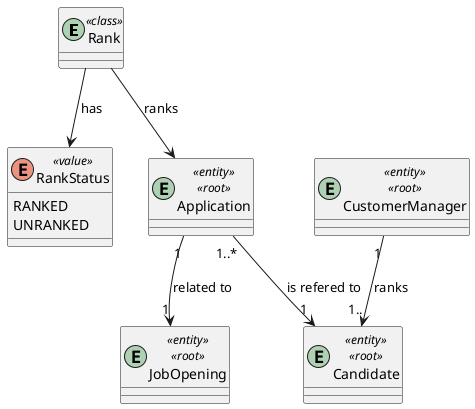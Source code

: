 @startuml


entity Rank <<class>> {}

enum RankStatus <<value>>{
RANKED
UNRANKED
}

entity Candidate <<entity>> <<root>> {}

entity CustomerManager<<entity>> <<root>> { }

entity Application<<entity>> <<root>>  {}

entity JobOpening<<entity>><<root>>{}

Rank --> Application : ranks
Rank --> RankStatus : has
Application "1..*" --> "1" Candidate : is refered to
CustomerManager "1" --> "1.." Candidate : ranks
Application "1" --> "1" JobOpening : related to

@enduml